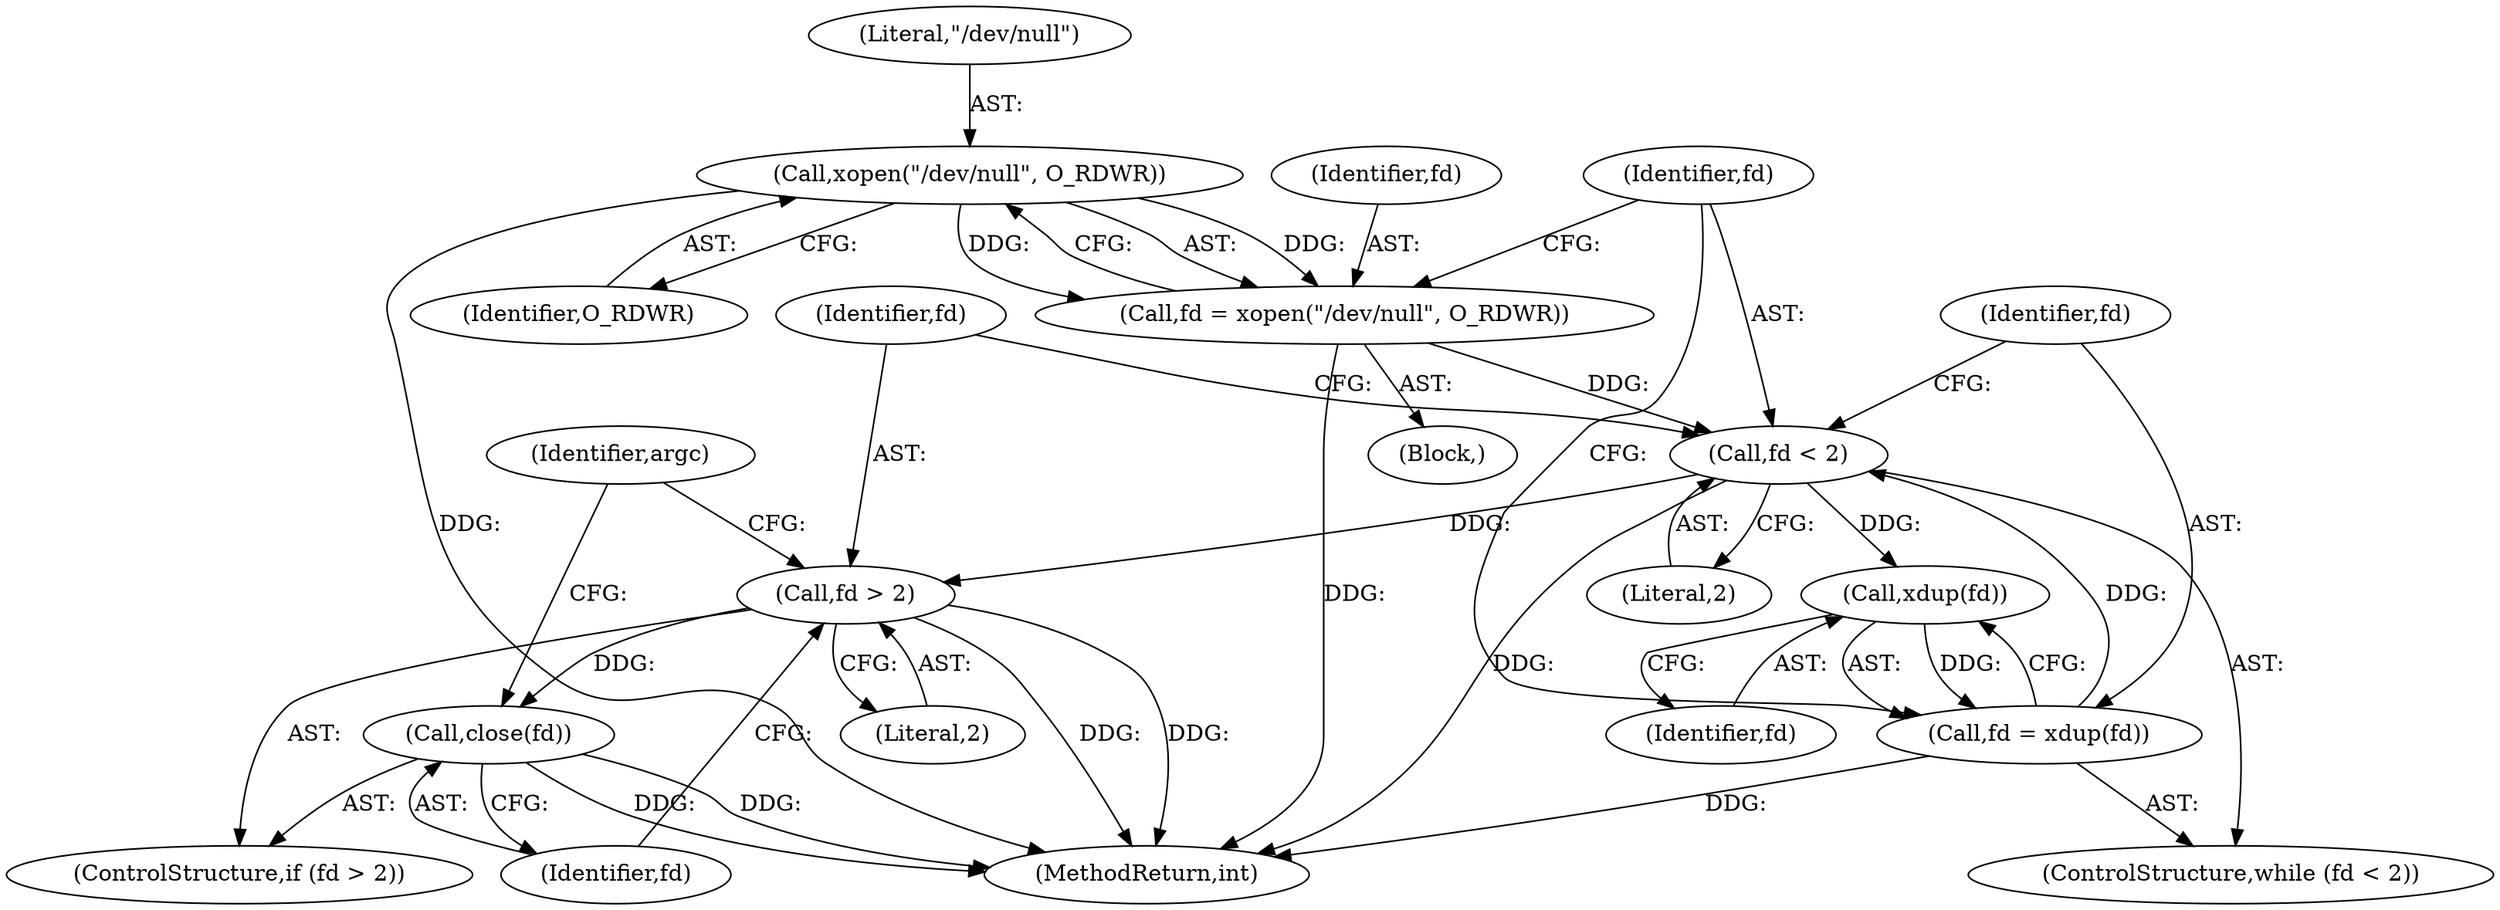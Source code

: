digraph "0_abrt_80408e9e24a1c10f85fd969e1853e0f192157f92_0@API" {
"1000148" [label="(Call,xopen(\"/dev/null\", O_RDWR))"];
"1000146" [label="(Call,fd = xopen(\"/dev/null\", O_RDWR))"];
"1000152" [label="(Call,fd < 2)"];
"1000157" [label="(Call,xdup(fd))"];
"1000155" [label="(Call,fd = xdup(fd))"];
"1000160" [label="(Call,fd > 2)"];
"1000163" [label="(Call,close(fd))"];
"1000157" [label="(Call,xdup(fd))"];
"1000151" [label="(ControlStructure,while (fd < 2))"];
"1000155" [label="(Call,fd = xdup(fd))"];
"1000158" [label="(Identifier,fd)"];
"1000144" [label="(Block,)"];
"1000148" [label="(Call,xopen(\"/dev/null\", O_RDWR))"];
"1000159" [label="(ControlStructure,if (fd > 2))"];
"1001168" [label="(MethodReturn,int)"];
"1000152" [label="(Call,fd < 2)"];
"1000162" [label="(Literal,2)"];
"1000146" [label="(Call,fd = xopen(\"/dev/null\", O_RDWR))"];
"1000164" [label="(Identifier,fd)"];
"1000161" [label="(Identifier,fd)"];
"1000163" [label="(Call,close(fd))"];
"1000150" [label="(Identifier,O_RDWR)"];
"1000156" [label="(Identifier,fd)"];
"1000167" [label="(Identifier,argc)"];
"1000147" [label="(Identifier,fd)"];
"1000160" [label="(Call,fd > 2)"];
"1000153" [label="(Identifier,fd)"];
"1000149" [label="(Literal,\"/dev/null\")"];
"1000154" [label="(Literal,2)"];
"1000148" -> "1000146"  [label="AST: "];
"1000148" -> "1000150"  [label="CFG: "];
"1000149" -> "1000148"  [label="AST: "];
"1000150" -> "1000148"  [label="AST: "];
"1000146" -> "1000148"  [label="CFG: "];
"1000148" -> "1001168"  [label="DDG: "];
"1000148" -> "1000146"  [label="DDG: "];
"1000148" -> "1000146"  [label="DDG: "];
"1000146" -> "1000144"  [label="AST: "];
"1000147" -> "1000146"  [label="AST: "];
"1000153" -> "1000146"  [label="CFG: "];
"1000146" -> "1001168"  [label="DDG: "];
"1000146" -> "1000152"  [label="DDG: "];
"1000152" -> "1000151"  [label="AST: "];
"1000152" -> "1000154"  [label="CFG: "];
"1000153" -> "1000152"  [label="AST: "];
"1000154" -> "1000152"  [label="AST: "];
"1000156" -> "1000152"  [label="CFG: "];
"1000161" -> "1000152"  [label="CFG: "];
"1000152" -> "1001168"  [label="DDG: "];
"1000155" -> "1000152"  [label="DDG: "];
"1000152" -> "1000157"  [label="DDG: "];
"1000152" -> "1000160"  [label="DDG: "];
"1000157" -> "1000155"  [label="AST: "];
"1000157" -> "1000158"  [label="CFG: "];
"1000158" -> "1000157"  [label="AST: "];
"1000155" -> "1000157"  [label="CFG: "];
"1000157" -> "1000155"  [label="DDG: "];
"1000155" -> "1000151"  [label="AST: "];
"1000156" -> "1000155"  [label="AST: "];
"1000153" -> "1000155"  [label="CFG: "];
"1000155" -> "1001168"  [label="DDG: "];
"1000160" -> "1000159"  [label="AST: "];
"1000160" -> "1000162"  [label="CFG: "];
"1000161" -> "1000160"  [label="AST: "];
"1000162" -> "1000160"  [label="AST: "];
"1000164" -> "1000160"  [label="CFG: "];
"1000167" -> "1000160"  [label="CFG: "];
"1000160" -> "1001168"  [label="DDG: "];
"1000160" -> "1001168"  [label="DDG: "];
"1000160" -> "1000163"  [label="DDG: "];
"1000163" -> "1000159"  [label="AST: "];
"1000163" -> "1000164"  [label="CFG: "];
"1000164" -> "1000163"  [label="AST: "];
"1000167" -> "1000163"  [label="CFG: "];
"1000163" -> "1001168"  [label="DDG: "];
"1000163" -> "1001168"  [label="DDG: "];
}
